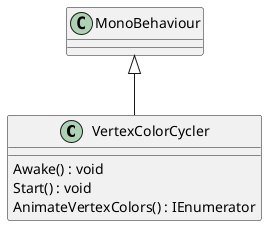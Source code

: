 @startuml
class VertexColorCycler {
    Awake() : void
    Start() : void
    AnimateVertexColors() : IEnumerator
}
MonoBehaviour <|-- VertexColorCycler
@enduml
